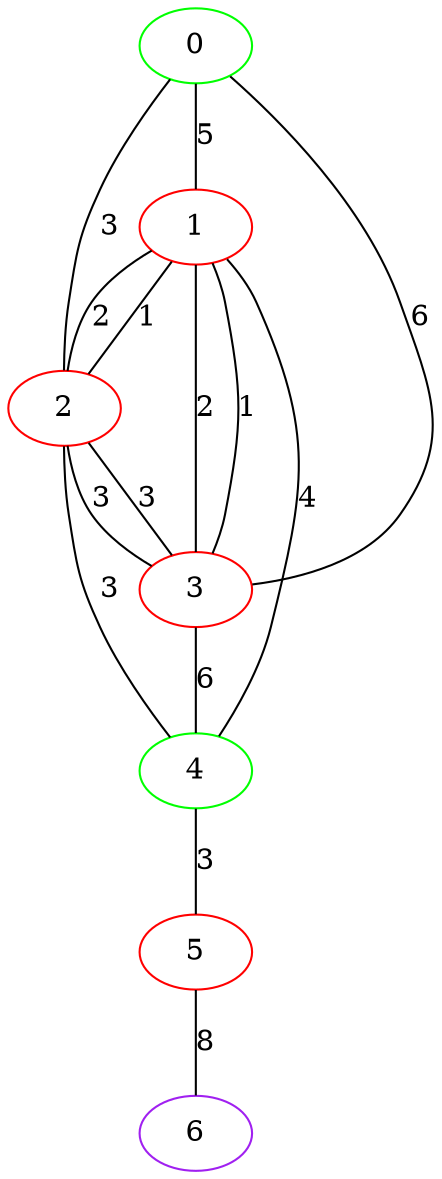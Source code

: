 graph "" {
0 [color=green, weight=2];
1 [color=red, weight=1];
2 [color=red, weight=1];
3 [color=red, weight=1];
4 [color=green, weight=2];
5 [color=red, weight=1];
6 [color=purple, weight=4];
0 -- 1  [key=0, label=5];
0 -- 2  [key=0, label=3];
0 -- 3  [key=0, label=6];
1 -- 2  [key=0, label=1];
1 -- 2  [key=1, label=2];
1 -- 3  [key=0, label=2];
1 -- 3  [key=1, label=1];
1 -- 4  [key=0, label=4];
2 -- 3  [key=0, label=3];
2 -- 3  [key=1, label=3];
2 -- 4  [key=0, label=3];
3 -- 4  [key=0, label=6];
4 -- 5  [key=0, label=3];
5 -- 6  [key=0, label=8];
}
